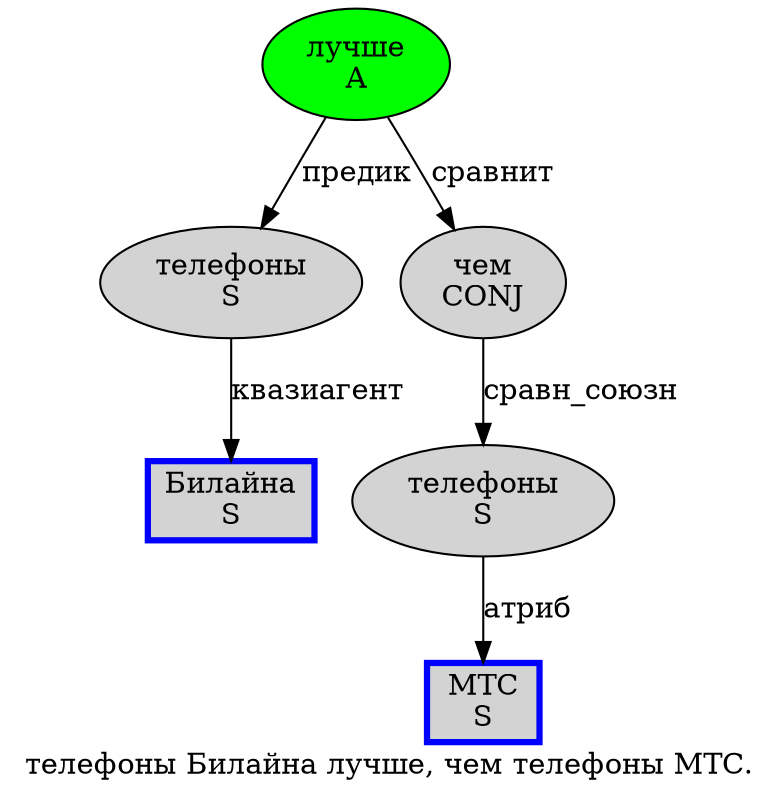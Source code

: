 digraph SENTENCE_41 {
	graph [label="телефоны Билайна лучше, чем телефоны МТС."]
	node [style=filled]
		0 [label="телефоны
S" color="" fillcolor=lightgray penwidth=1 shape=ellipse]
		1 [label="Билайна
S" color=blue fillcolor=lightgray penwidth=3 shape=box]
		2 [label="лучше
A" color="" fillcolor=green penwidth=1 shape=ellipse]
		4 [label="чем
CONJ" color="" fillcolor=lightgray penwidth=1 shape=ellipse]
		5 [label="телефоны
S" color="" fillcolor=lightgray penwidth=1 shape=ellipse]
		6 [label="МТС
S" color=blue fillcolor=lightgray penwidth=3 shape=box]
			0 -> 1 [label="квазиагент"]
			2 -> 0 [label="предик"]
			2 -> 4 [label="сравнит"]
			5 -> 6 [label="атриб"]
			4 -> 5 [label="сравн_союзн"]
}